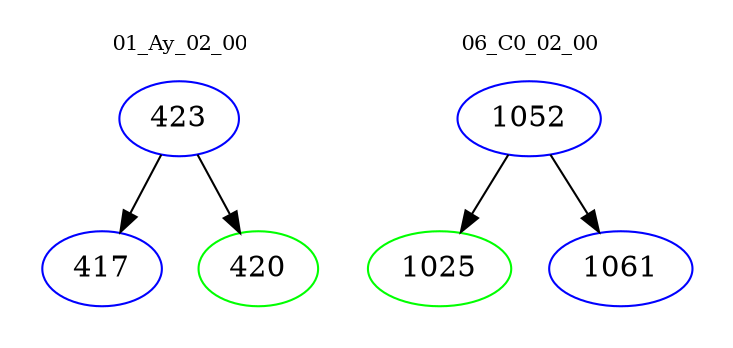 digraph{
subgraph cluster_0 {
color = white
label = "01_Ay_02_00";
fontsize=10;
T0_423 [label="423", color="blue"]
T0_423 -> T0_417 [color="black"]
T0_417 [label="417", color="blue"]
T0_423 -> T0_420 [color="black"]
T0_420 [label="420", color="green"]
}
subgraph cluster_1 {
color = white
label = "06_C0_02_00";
fontsize=10;
T1_1052 [label="1052", color="blue"]
T1_1052 -> T1_1025 [color="black"]
T1_1025 [label="1025", color="green"]
T1_1052 -> T1_1061 [color="black"]
T1_1061 [label="1061", color="blue"]
}
}
